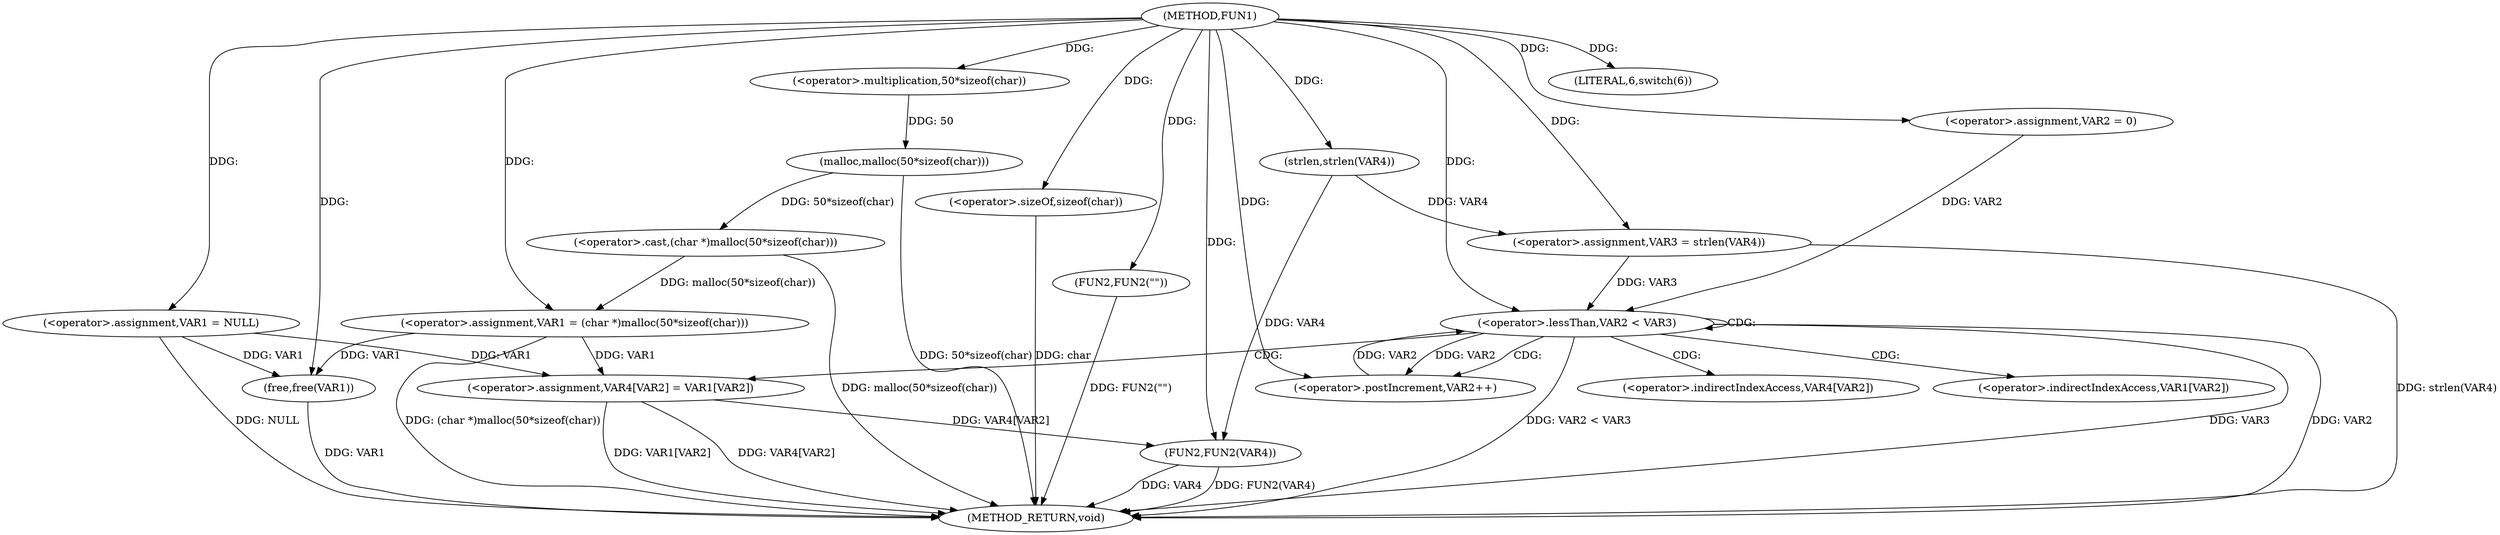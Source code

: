 digraph FUN1 {  
"1000100" [label = "(METHOD,FUN1)" ]
"1000153" [label = "(METHOD_RETURN,void)" ]
"1000103" [label = "(<operator>.assignment,VAR1 = NULL)" ]
"1000107" [label = "(LITERAL,6,switch(6))" ]
"1000110" [label = "(<operator>.assignment,VAR1 = (char *)malloc(50*sizeof(char)))" ]
"1000112" [label = "(<operator>.cast,(char *)malloc(50*sizeof(char)))" ]
"1000114" [label = "(malloc,malloc(50*sizeof(char)))" ]
"1000115" [label = "(<operator>.multiplication,50*sizeof(char))" ]
"1000117" [label = "(<operator>.sizeOf,sizeof(char))" ]
"1000121" [label = "(FUN2,FUN2(\"\"))" ]
"1000128" [label = "(<operator>.assignment,VAR3 = strlen(VAR4))" ]
"1000130" [label = "(strlen,strlen(VAR4))" ]
"1000133" [label = "(<operator>.assignment,VAR2 = 0)" ]
"1000136" [label = "(<operator>.lessThan,VAR2 < VAR3)" ]
"1000139" [label = "(<operator>.postIncrement,VAR2++)" ]
"1000142" [label = "(<operator>.assignment,VAR4[VAR2] = VAR1[VAR2])" ]
"1000149" [label = "(FUN2,FUN2(VAR4))" ]
"1000151" [label = "(free,free(VAR1))" ]
"1000143" [label = "(<operator>.indirectIndexAccess,VAR4[VAR2])" ]
"1000146" [label = "(<operator>.indirectIndexAccess,VAR1[VAR2])" ]
  "1000128" -> "1000153"  [ label = "DDG: strlen(VAR4)"] 
  "1000103" -> "1000153"  [ label = "DDG: NULL"] 
  "1000112" -> "1000153"  [ label = "DDG: malloc(50*sizeof(char))"] 
  "1000151" -> "1000153"  [ label = "DDG: VAR1"] 
  "1000149" -> "1000153"  [ label = "DDG: FUN2(VAR4)"] 
  "1000117" -> "1000153"  [ label = "DDG: char"] 
  "1000149" -> "1000153"  [ label = "DDG: VAR4"] 
  "1000142" -> "1000153"  [ label = "DDG: VAR1[VAR2]"] 
  "1000136" -> "1000153"  [ label = "DDG: VAR2"] 
  "1000114" -> "1000153"  [ label = "DDG: 50*sizeof(char)"] 
  "1000121" -> "1000153"  [ label = "DDG: FUN2(\"\")"] 
  "1000110" -> "1000153"  [ label = "DDG: (char *)malloc(50*sizeof(char))"] 
  "1000142" -> "1000153"  [ label = "DDG: VAR4[VAR2]"] 
  "1000136" -> "1000153"  [ label = "DDG: VAR2 < VAR3"] 
  "1000136" -> "1000153"  [ label = "DDG: VAR3"] 
  "1000100" -> "1000103"  [ label = "DDG: "] 
  "1000100" -> "1000107"  [ label = "DDG: "] 
  "1000112" -> "1000110"  [ label = "DDG: malloc(50*sizeof(char))"] 
  "1000100" -> "1000110"  [ label = "DDG: "] 
  "1000114" -> "1000112"  [ label = "DDG: 50*sizeof(char)"] 
  "1000115" -> "1000114"  [ label = "DDG: 50"] 
  "1000100" -> "1000115"  [ label = "DDG: "] 
  "1000100" -> "1000117"  [ label = "DDG: "] 
  "1000100" -> "1000121"  [ label = "DDG: "] 
  "1000130" -> "1000128"  [ label = "DDG: VAR4"] 
  "1000100" -> "1000128"  [ label = "DDG: "] 
  "1000100" -> "1000130"  [ label = "DDG: "] 
  "1000100" -> "1000133"  [ label = "DDG: "] 
  "1000139" -> "1000136"  [ label = "DDG: VAR2"] 
  "1000133" -> "1000136"  [ label = "DDG: VAR2"] 
  "1000100" -> "1000136"  [ label = "DDG: "] 
  "1000128" -> "1000136"  [ label = "DDG: VAR3"] 
  "1000136" -> "1000139"  [ label = "DDG: VAR2"] 
  "1000100" -> "1000139"  [ label = "DDG: "] 
  "1000103" -> "1000142"  [ label = "DDG: VAR1"] 
  "1000110" -> "1000142"  [ label = "DDG: VAR1"] 
  "1000142" -> "1000149"  [ label = "DDG: VAR4[VAR2]"] 
  "1000130" -> "1000149"  [ label = "DDG: VAR4"] 
  "1000100" -> "1000149"  [ label = "DDG: "] 
  "1000103" -> "1000151"  [ label = "DDG: VAR1"] 
  "1000110" -> "1000151"  [ label = "DDG: VAR1"] 
  "1000100" -> "1000151"  [ label = "DDG: "] 
  "1000136" -> "1000143"  [ label = "CDG: "] 
  "1000136" -> "1000142"  [ label = "CDG: "] 
  "1000136" -> "1000139"  [ label = "CDG: "] 
  "1000136" -> "1000146"  [ label = "CDG: "] 
  "1000136" -> "1000136"  [ label = "CDG: "] 
}
